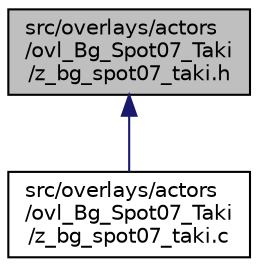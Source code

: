 digraph "src/overlays/actors/ovl_Bg_Spot07_Taki/z_bg_spot07_taki.h"
{
 // LATEX_PDF_SIZE
  edge [fontname="Helvetica",fontsize="10",labelfontname="Helvetica",labelfontsize="10"];
  node [fontname="Helvetica",fontsize="10",shape=record];
  Node1 [label="src/overlays/actors\l/ovl_Bg_Spot07_Taki\l/z_bg_spot07_taki.h",height=0.2,width=0.4,color="black", fillcolor="grey75", style="filled", fontcolor="black",tooltip=" "];
  Node1 -> Node2 [dir="back",color="midnightblue",fontsize="10",style="solid",fontname="Helvetica"];
  Node2 [label="src/overlays/actors\l/ovl_Bg_Spot07_Taki\l/z_bg_spot07_taki.c",height=0.2,width=0.4,color="black", fillcolor="white", style="filled",URL="$df/d9f/z__bg__spot07__taki_8c.html",tooltip=" "];
}
